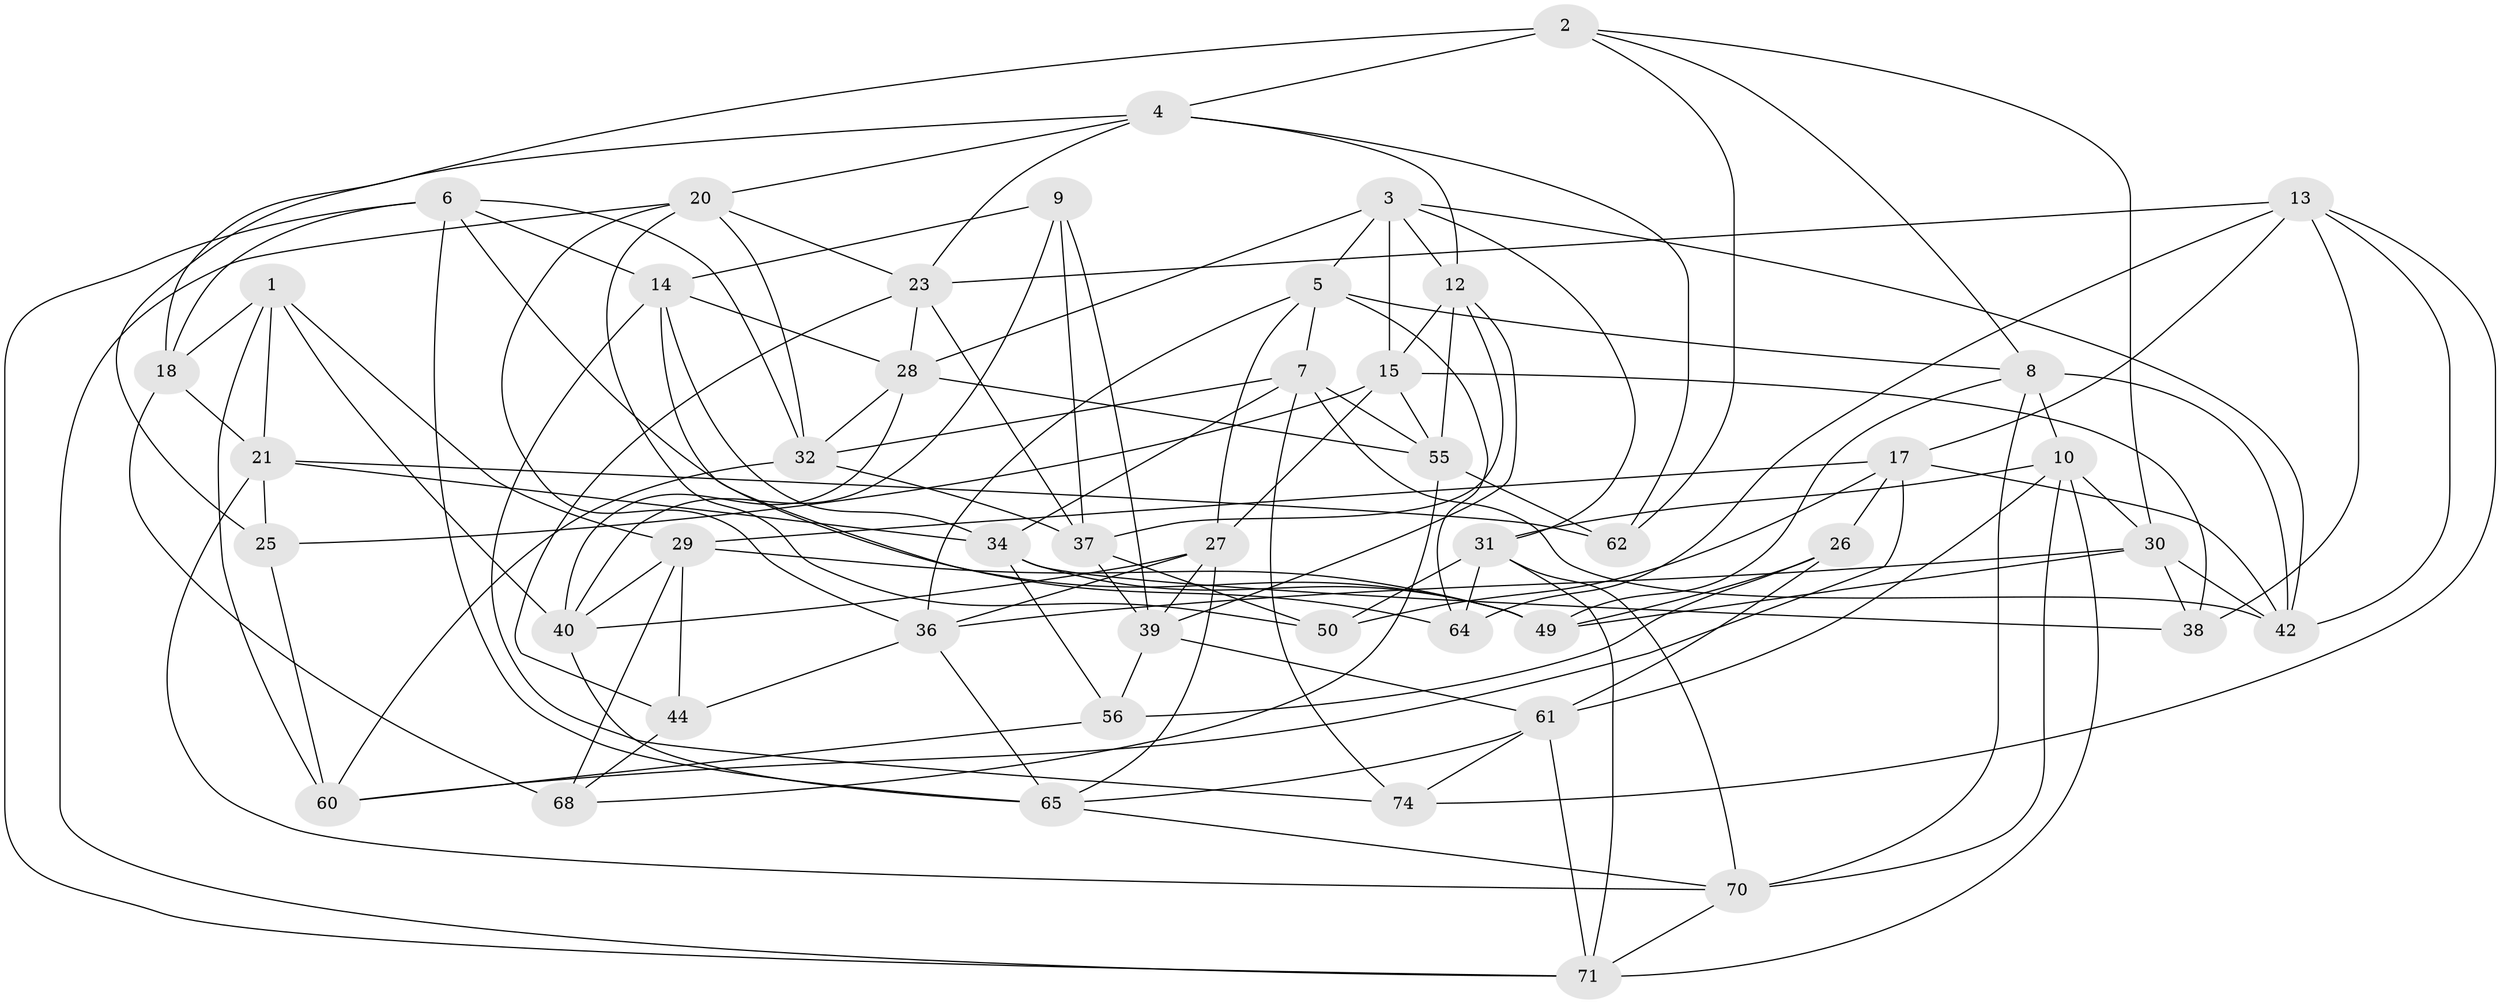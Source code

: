 // Generated by graph-tools (version 1.1) at 2025/52/02/27/25 19:52:35]
// undirected, 48 vertices, 131 edges
graph export_dot {
graph [start="1"]
  node [color=gray90,style=filled];
  1 [super="+16"];
  2 [super="+57"];
  3 [super="+69"];
  4 [super="+59"];
  5 [super="+75"];
  6 [super="+22"];
  7 [super="+11"];
  8 [super="+58"];
  9;
  10 [super="+41"];
  12 [super="+46"];
  13 [super="+19"];
  14 [super="+72"];
  15 [super="+33"];
  17 [super="+67"];
  18 [super="+85"];
  20 [super="+82"];
  21 [super="+77"];
  23 [super="+24"];
  25;
  26;
  27 [super="+63"];
  28 [super="+81"];
  29 [super="+35"];
  30 [super="+52"];
  31 [super="+45"];
  32 [super="+76"];
  34 [super="+47"];
  36 [super="+83"];
  37 [super="+53"];
  38;
  39 [super="+48"];
  40 [super="+43"];
  42 [super="+54"];
  44;
  49 [super="+51"];
  50;
  55 [super="+79"];
  56;
  60 [super="+80"];
  61 [super="+66"];
  62;
  64;
  65 [super="+84"];
  68;
  70 [super="+78"];
  71 [super="+73"];
  74;
  1 -- 18;
  1 -- 40;
  1 -- 21;
  1 -- 60 [weight=2];
  1 -- 29;
  2 -- 4;
  2 -- 8;
  2 -- 30;
  2 -- 18 [weight=2];
  2 -- 62;
  3 -- 28;
  3 -- 12;
  3 -- 42;
  3 -- 31;
  3 -- 5;
  3 -- 15;
  4 -- 23;
  4 -- 25;
  4 -- 12;
  4 -- 62;
  4 -- 20;
  5 -- 36;
  5 -- 27;
  5 -- 7;
  5 -- 8;
  5 -- 64;
  6 -- 14;
  6 -- 71;
  6 -- 65;
  6 -- 32;
  6 -- 18;
  6 -- 49;
  7 -- 74;
  7 -- 42;
  7 -- 34;
  7 -- 32;
  7 -- 55;
  8 -- 42;
  8 -- 70;
  8 -- 49;
  8 -- 10;
  9 -- 14;
  9 -- 39;
  9 -- 40;
  9 -- 37;
  10 -- 61;
  10 -- 31;
  10 -- 70;
  10 -- 30;
  10 -- 71;
  12 -- 37;
  12 -- 39;
  12 -- 15;
  12 -- 55;
  13 -- 64;
  13 -- 38;
  13 -- 23;
  13 -- 17;
  13 -- 74;
  13 -- 42;
  14 -- 34;
  14 -- 64;
  14 -- 74;
  14 -- 28;
  15 -- 27;
  15 -- 25;
  15 -- 38;
  15 -- 55;
  17 -- 26;
  17 -- 42;
  17 -- 50;
  17 -- 60;
  17 -- 29;
  18 -- 68;
  18 -- 21;
  20 -- 50;
  20 -- 23;
  20 -- 36;
  20 -- 32;
  20 -- 71;
  21 -- 62;
  21 -- 70;
  21 -- 25;
  21 -- 34;
  23 -- 44;
  23 -- 28;
  23 -- 37;
  25 -- 60;
  26 -- 61;
  26 -- 56;
  26 -- 49;
  27 -- 39;
  27 -- 40;
  27 -- 65;
  27 -- 36;
  28 -- 55;
  28 -- 32;
  28 -- 40;
  29 -- 49;
  29 -- 68;
  29 -- 44;
  29 -- 40;
  30 -- 38;
  30 -- 36;
  30 -- 42;
  30 -- 49;
  31 -- 64;
  31 -- 50;
  31 -- 70;
  31 -- 71;
  32 -- 60;
  32 -- 37;
  34 -- 56;
  34 -- 38;
  34 -- 49;
  36 -- 44;
  36 -- 65;
  37 -- 50;
  37 -- 39;
  39 -- 61;
  39 -- 56;
  40 -- 65;
  44 -- 68;
  55 -- 68;
  55 -- 62;
  56 -- 60;
  61 -- 74;
  61 -- 65;
  61 -- 71;
  65 -- 70;
  70 -- 71;
}
